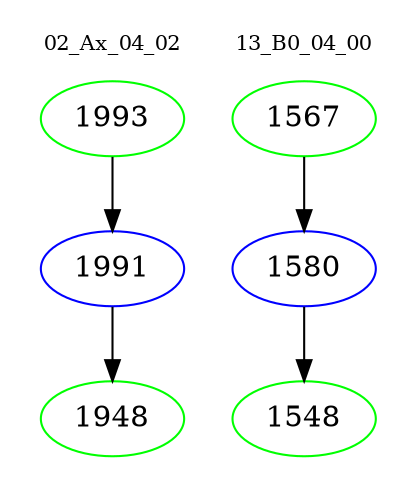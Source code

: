 digraph{
subgraph cluster_0 {
color = white
label = "02_Ax_04_02";
fontsize=10;
T0_1993 [label="1993", color="green"]
T0_1993 -> T0_1991 [color="black"]
T0_1991 [label="1991", color="blue"]
T0_1991 -> T0_1948 [color="black"]
T0_1948 [label="1948", color="green"]
}
subgraph cluster_1 {
color = white
label = "13_B0_04_00";
fontsize=10;
T1_1567 [label="1567", color="green"]
T1_1567 -> T1_1580 [color="black"]
T1_1580 [label="1580", color="blue"]
T1_1580 -> T1_1548 [color="black"]
T1_1548 [label="1548", color="green"]
}
}
